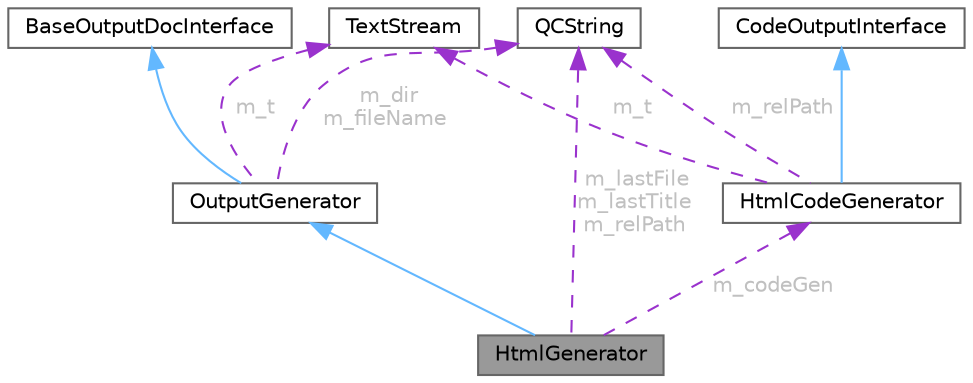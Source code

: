 digraph "HtmlGenerator"
{
 // INTERACTIVE_SVG=YES
 // LATEX_PDF_SIZE
  bgcolor="transparent";
  edge [fontname=Helvetica,fontsize=10,labelfontname=Helvetica,labelfontsize=10];
  node [fontname=Helvetica,fontsize=10,shape=box,height=0.2,width=0.4];
  Node1 [label="HtmlGenerator",height=0.2,width=0.4,color="gray40", fillcolor="grey60", style="filled", fontcolor="black",tooltip="Generator for HTML output."];
  Node2 -> Node1 [dir="back",color="steelblue1",style="solid"];
  Node2 [label="OutputGenerator",height=0.2,width=0.4,color="gray40", fillcolor="white", style="filled",URL="$d3/d8e/class_output_generator.html",tooltip="Abstract output generator."];
  Node3 -> Node2 [dir="back",color="steelblue1",style="solid"];
  Node3 [label="BaseOutputDocInterface",height=0.2,width=0.4,color="gray40", fillcolor="white", style="filled",URL="$df/d27/class_base_output_doc_interface.html",tooltip="Base Interface used for generating output outside of the comment blocks."];
  Node4 -> Node2 [dir="back",color="darkorchid3",style="dashed",label=" m_t",fontcolor="grey" ];
  Node4 [label="TextStream",height=0.2,width=0.4,color="gray40", fillcolor="white", style="filled",URL="$d3/d30/class_text_stream.html",tooltip="Text streaming class that buffers data."];
  Node5 -> Node2 [dir="back",color="darkorchid3",style="dashed",label=" m_dir\nm_fileName",fontcolor="grey" ];
  Node5 [label="QCString",height=0.2,width=0.4,color="gray40", fillcolor="white", style="filled",URL="$d9/d45/class_q_c_string.html",tooltip="This is an alternative implementation of QCString."];
  Node5 -> Node1 [dir="back",color="darkorchid3",style="dashed",label=" m_lastFile\nm_lastTitle\nm_relPath",fontcolor="grey" ];
  Node6 -> Node1 [dir="back",color="darkorchid3",style="dashed",label=" m_codeGen",fontcolor="grey" ];
  Node6 [label="HtmlCodeGenerator",height=0.2,width=0.4,color="gray40", fillcolor="white", style="filled",URL="$da/db6/class_html_code_generator.html",tooltip="Generator for HTML code fragments."];
  Node7 -> Node6 [dir="back",color="steelblue1",style="solid"];
  Node7 [label="CodeOutputInterface",height=0.2,width=0.4,color="gray40", fillcolor="white", style="filled",URL="$d5/d9c/class_code_output_interface.html",tooltip="Output interface for code parser."];
  Node4 -> Node6 [dir="back",color="darkorchid3",style="dashed",label=" m_t",fontcolor="grey" ];
  Node5 -> Node6 [dir="back",color="darkorchid3",style="dashed",label=" m_relPath",fontcolor="grey" ];
}

